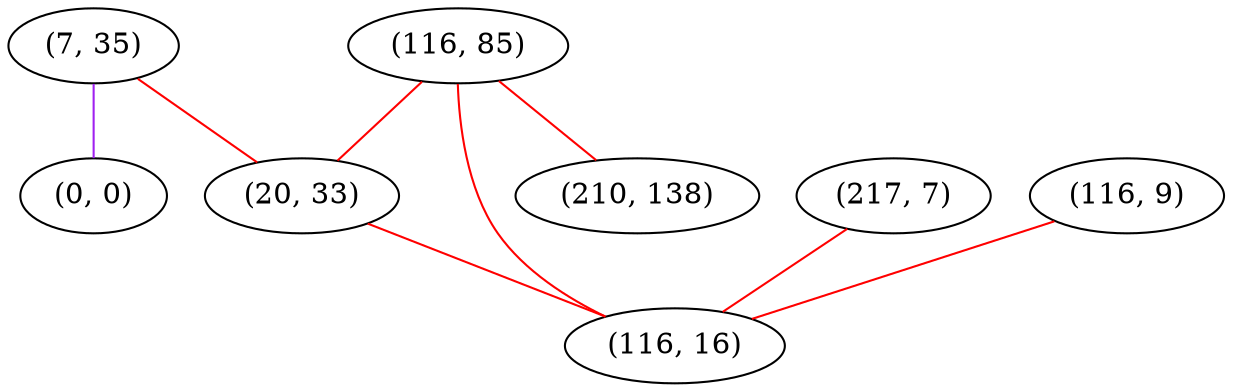 graph "" {
"(7, 35)";
"(0, 0)";
"(116, 85)";
"(20, 33)";
"(217, 7)";
"(116, 9)";
"(116, 16)";
"(210, 138)";
"(7, 35)" -- "(0, 0)"  [color=purple, key=0, weight=4];
"(7, 35)" -- "(20, 33)"  [color=red, key=0, weight=1];
"(116, 85)" -- "(116, 16)"  [color=red, key=0, weight=1];
"(116, 85)" -- "(20, 33)"  [color=red, key=0, weight=1];
"(116, 85)" -- "(210, 138)"  [color=red, key=0, weight=1];
"(20, 33)" -- "(116, 16)"  [color=red, key=0, weight=1];
"(217, 7)" -- "(116, 16)"  [color=red, key=0, weight=1];
"(116, 9)" -- "(116, 16)"  [color=red, key=0, weight=1];
}
